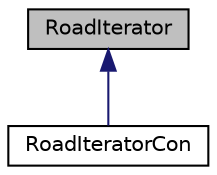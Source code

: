 digraph "RoadIterator"
{
 // LATEX_PDF_SIZE
  edge [fontname="Helvetica",fontsize="10",labelfontname="Helvetica",labelfontsize="10"];
  node [fontname="Helvetica",fontsize="10",shape=record];
  Node1 [label="RoadIterator",height=0.2,width=0.4,color="black", fillcolor="grey75", style="filled", fontcolor="black",tooltip=" "];
  Node1 -> Node2 [dir="back",color="midnightblue",fontsize="10",style="solid"];
  Node2 [label="RoadIteratorCon",height=0.2,width=0.4,color="black", fillcolor="white", style="filled",URL="$classRoadIteratorCon.html",tooltip="Concrete iterator for traversing a collection of road components."];
}
